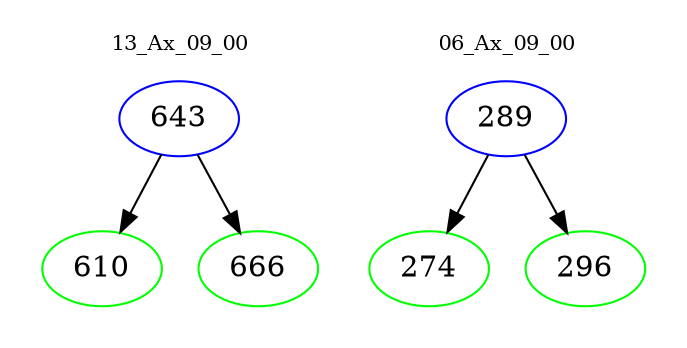 digraph{
subgraph cluster_0 {
color = white
label = "13_Ax_09_00";
fontsize=10;
T0_643 [label="643", color="blue"]
T0_643 -> T0_610 [color="black"]
T0_610 [label="610", color="green"]
T0_643 -> T0_666 [color="black"]
T0_666 [label="666", color="green"]
}
subgraph cluster_1 {
color = white
label = "06_Ax_09_00";
fontsize=10;
T1_289 [label="289", color="blue"]
T1_289 -> T1_274 [color="black"]
T1_274 [label="274", color="green"]
T1_289 -> T1_296 [color="black"]
T1_296 [label="296", color="green"]
}
}
